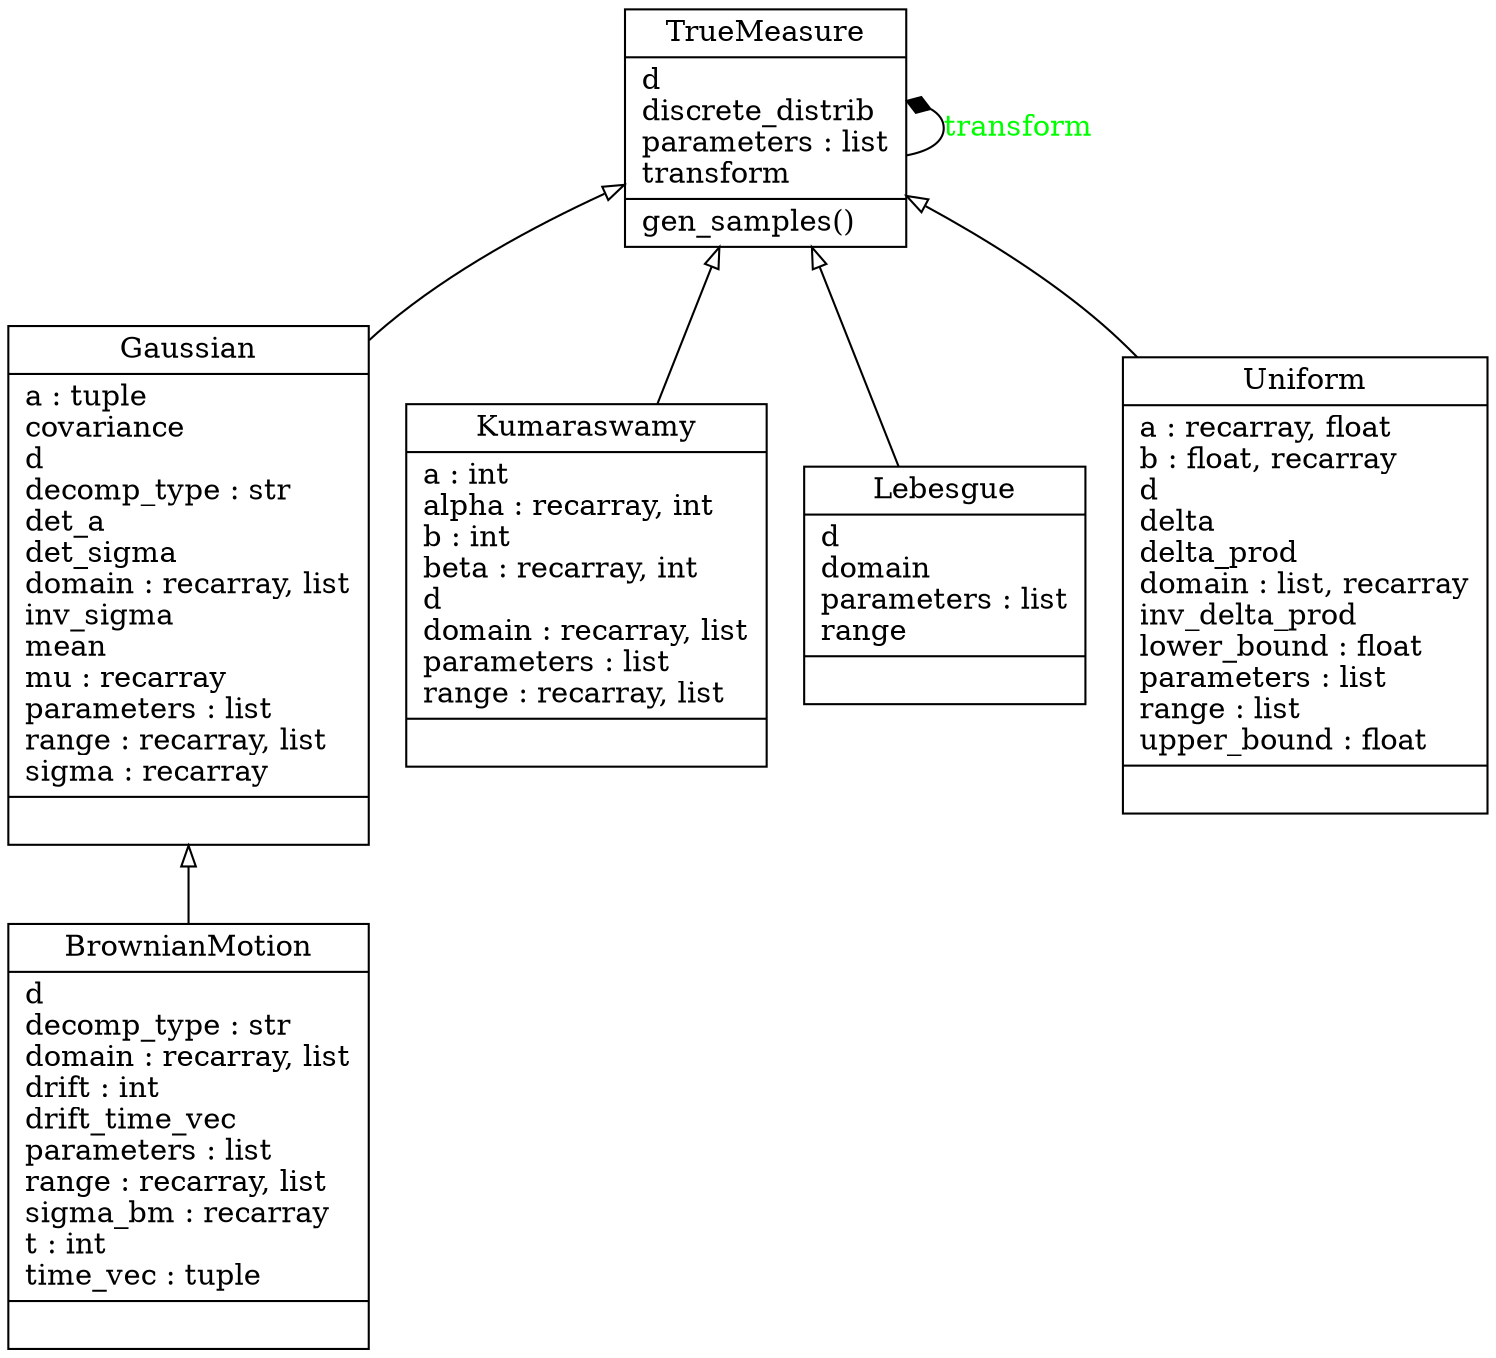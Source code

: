 digraph "classes" {
charset="utf-8"
rankdir=BT
"0" [label="{BrownianMotion|d\ldecomp_type : str\ldomain : recarray, list\ldrift : int\ldrift_time_vec\lparameters : list\lrange : recarray, list\lsigma_bm : recarray\lt : int\ltime_vec : tuple\l|}", shape="record"];
"1" [label="{Gaussian|a : tuple\lcovariance\ld\ldecomp_type : str\ldet_a\ldet_sigma\ldomain : recarray, list\linv_sigma\lmean\lmu : recarray\lparameters : list\lrange : recarray, list\lsigma : recarray\l|}", shape="record"];
"2" [label="{Kumaraswamy|a : int\lalpha : recarray, int\lb : int\lbeta : recarray, int\ld\ldomain : recarray, list\lparameters : list\lrange : recarray, list\l|}", shape="record"];
"3" [label="{Lebesgue|d\ldomain\lparameters : list\lrange\l|}", shape="record"];
"4" [label="{TrueMeasure|d\ldiscrete_distrib\lparameters : list\ltransform\l|gen_samples()\l}", shape="record"];
"5" [label="{Uniform|a : recarray, float\lb : float, recarray\ld\ldelta\ldelta_prod\ldomain : list, recarray\linv_delta_prod\llower_bound : float\lparameters : list\lrange : list\lupper_bound : float\l|}", shape="record"];
"0" -> "1" [arrowhead="empty", arrowtail="none"];
"1" -> "4" [arrowhead="empty", arrowtail="none"];
"2" -> "4" [arrowhead="empty", arrowtail="none"];
"3" -> "4" [arrowhead="empty", arrowtail="none"];
"5" -> "4" [arrowhead="empty", arrowtail="none"];
"4" -> "4" [arrowhead="diamond", arrowtail="none", fontcolor="green", label="transform", style="solid"];
}
